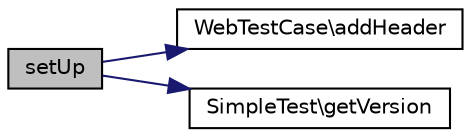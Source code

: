 digraph "setUp"
{
  edge [fontname="Helvetica",fontsize="10",labelfontname="Helvetica",labelfontsize="10"];
  node [fontname="Helvetica",fontsize="10",shape=record];
  rankdir="LR";
  Node1 [label="setUp",height=0.2,width=0.4,color="black", fillcolor="grey75", style="filled" fontcolor="black"];
  Node1 -> Node2 [color="midnightblue",fontsize="10",style="solid",fontname="Helvetica"];
  Node2 [label="WebTestCase\\addHeader",height=0.2,width=0.4,color="black", fillcolor="white", style="filled",URL="$class_web_test_case.html#a27b347822dc0556d25d6e28eface1160"];
  Node1 -> Node3 [color="midnightblue",fontsize="10",style="solid",fontname="Helvetica"];
  Node3 [label="SimpleTest\\getVersion",height=0.2,width=0.4,color="black", fillcolor="white", style="filled",URL="$class_simple_test.html#a173368ef6c164eee16c7cf59f5e83510"];
}
